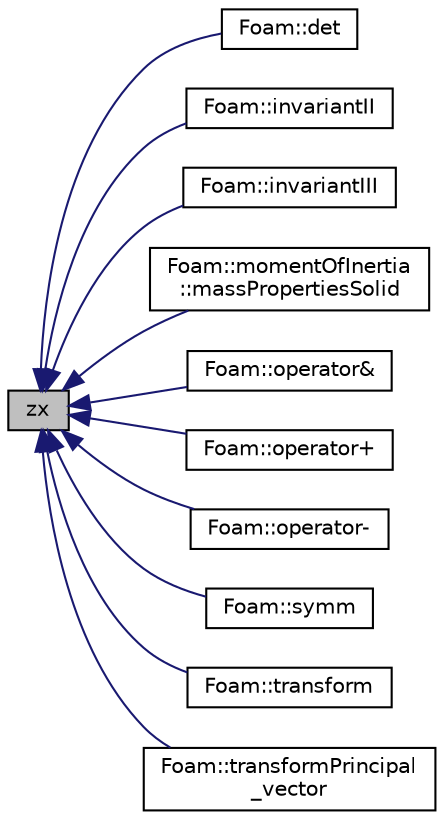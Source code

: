 digraph "zx"
{
  bgcolor="transparent";
  edge [fontname="Helvetica",fontsize="10",labelfontname="Helvetica",labelfontsize="10"];
  node [fontname="Helvetica",fontsize="10",shape=record];
  rankdir="LR";
  Node1 [label="zx",height=0.2,width=0.4,color="black", fillcolor="grey75", style="filled" fontcolor="black"];
  Node1 -> Node2 [dir="back",color="midnightblue",fontsize="10",style="solid",fontname="Helvetica"];
  Node2 [label="Foam::det",height=0.2,width=0.4,color="black",URL="$namespaceFoam.html#a1d843934098e732c7ab3f36774a0abc9",tooltip="Return the determinant of a tensor. "];
  Node1 -> Node3 [dir="back",color="midnightblue",fontsize="10",style="solid",fontname="Helvetica"];
  Node3 [label="Foam::invariantII",height=0.2,width=0.4,color="black",URL="$namespaceFoam.html#a98d83dc4e3c2ffaf3b1d62c5802a0c4d",tooltip="Return the 2nd invariant of a tensor. "];
  Node1 -> Node4 [dir="back",color="midnightblue",fontsize="10",style="solid",fontname="Helvetica"];
  Node4 [label="Foam::invariantIII",height=0.2,width=0.4,color="black",URL="$namespaceFoam.html#a88e17b214de42c2331ee14bd43642b10",tooltip="Return the 3rd invariant of a tensor. "];
  Node1 -> Node5 [dir="back",color="midnightblue",fontsize="10",style="solid",fontname="Helvetica"];
  Node5 [label="Foam::momentOfInertia\l::massPropertiesSolid",height=0.2,width=0.4,color="black",URL="$classFoam_1_1momentOfInertia.html#ac948fad3ba413d57d196458b12848db1"];
  Node1 -> Node6 [dir="back",color="midnightblue",fontsize="10",style="solid",fontname="Helvetica"];
  Node6 [label="Foam::operator&",height=0.2,width=0.4,color="black",URL="$namespaceFoam.html#a52c4fbc41e8b1403cb438a86b82793fa",tooltip="Inner-product between a diagonal tensor and a tensor. "];
  Node1 -> Node7 [dir="back",color="midnightblue",fontsize="10",style="solid",fontname="Helvetica"];
  Node7 [label="Foam::operator+",height=0.2,width=0.4,color="black",URL="$namespaceFoam.html#a207ca7ce4151241ad8757ccfdb07736f"];
  Node1 -> Node8 [dir="back",color="midnightblue",fontsize="10",style="solid",fontname="Helvetica"];
  Node8 [label="Foam::operator-",height=0.2,width=0.4,color="black",URL="$namespaceFoam.html#ac54c0ac008a405461ab5b2e20b6e0c2c"];
  Node1 -> Node9 [dir="back",color="midnightblue",fontsize="10",style="solid",fontname="Helvetica"];
  Node9 [label="Foam::symm",height=0.2,width=0.4,color="black",URL="$namespaceFoam.html#a247f64ca032aa6fa7a54701f5785db53",tooltip="Return the symmetric part of a tensor. "];
  Node1 -> Node10 [dir="back",color="midnightblue",fontsize="10",style="solid",fontname="Helvetica"];
  Node10 [label="Foam::transform",height=0.2,width=0.4,color="black",URL="$namespaceFoam.html#afbf94e3335d0ad3fbfbfbefd256f7668",tooltip="Use rotational tensor to transform a symmetrical tensor. "];
  Node1 -> Node11 [dir="back",color="midnightblue",fontsize="10",style="solid",fontname="Helvetica"];
  Node11 [label="Foam::transformPrincipal\l_vector",height=0.2,width=0.4,color="black",URL="$namespaceFoam.html#afe2f4a56b6f8783fa4e480bc3abafe3f",tooltip="Transform principal. "];
}
